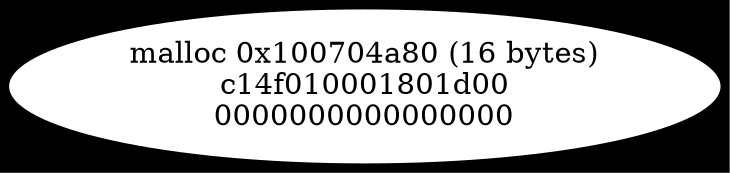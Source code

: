 digraph memory_dump_graph {
graph [bgcolor=black]
_100704a80 [style=filled] [fillcolor=white] [label="malloc 0x100704a80 (16 bytes)
c14f010001801d00
0000000000000000"]
}
